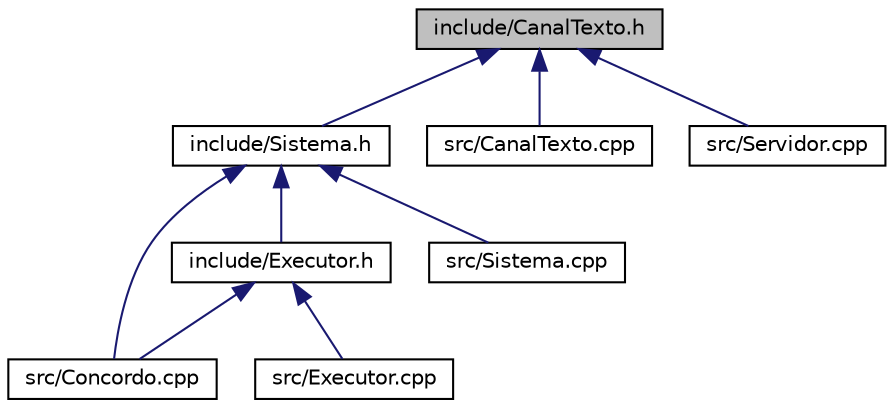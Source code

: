 digraph "include/CanalTexto.h"
{
 // LATEX_PDF_SIZE
  edge [fontname="Helvetica",fontsize="10",labelfontname="Helvetica",labelfontsize="10"];
  node [fontname="Helvetica",fontsize="10",shape=record];
  Node1 [label="include/CanalTexto.h",height=0.2,width=0.4,color="black", fillcolor="grey75", style="filled", fontcolor="black",tooltip="Definição da classe CanalTexto."];
  Node1 -> Node2 [dir="back",color="midnightblue",fontsize="10",style="solid"];
  Node2 [label="include/Sistema.h",height=0.2,width=0.4,color="black", fillcolor="white", style="filled",URL="$Sistema_8h.html",tooltip="Definição da classe Sistema."];
  Node2 -> Node3 [dir="back",color="midnightblue",fontsize="10",style="solid"];
  Node3 [label="include/Executor.h",height=0.2,width=0.4,color="black", fillcolor="white", style="filled",URL="$Executor_8h.html",tooltip="Definição da classe Executor."];
  Node3 -> Node4 [dir="back",color="midnightblue",fontsize="10",style="solid"];
  Node4 [label="src/Concordo.cpp",height=0.2,width=0.4,color="black", fillcolor="white", style="filled",URL="$Concordo_8cpp.html",tooltip="Função main que faz o programa funcionar."];
  Node3 -> Node5 [dir="back",color="midnightblue",fontsize="10",style="solid"];
  Node5 [label="src/Executor.cpp",height=0.2,width=0.4,color="black", fillcolor="white", style="filled",URL="$Executor_8cpp.html",tooltip="Implementação dos métodos da classe Executor."];
  Node2 -> Node4 [dir="back",color="midnightblue",fontsize="10",style="solid"];
  Node2 -> Node6 [dir="back",color="midnightblue",fontsize="10",style="solid"];
  Node6 [label="src/Sistema.cpp",height=0.2,width=0.4,color="black", fillcolor="white", style="filled",URL="$Sistema_8cpp.html",tooltip="Implementação dos métodos da classe Sistema."];
  Node1 -> Node7 [dir="back",color="midnightblue",fontsize="10",style="solid"];
  Node7 [label="src/CanalTexto.cpp",height=0.2,width=0.4,color="black", fillcolor="white", style="filled",URL="$CanalTexto_8cpp.html",tooltip="Implementação dos métodos da classe CanalTexto."];
  Node1 -> Node8 [dir="back",color="midnightblue",fontsize="10",style="solid"];
  Node8 [label="src/Servidor.cpp",height=0.2,width=0.4,color="black", fillcolor="white", style="filled",URL="$Servidor_8cpp.html",tooltip="Implementação dos métodos da classe Servidor."];
}
